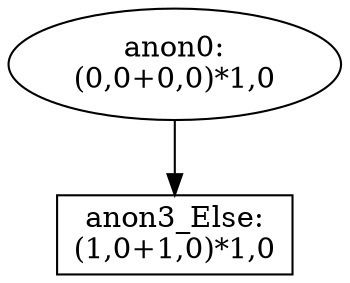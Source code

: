 digraph G {
n0 -> n1;
n0 [label="anon0:\n(0,0+0,0)*1,0"];
n1 [label="anon3_Else:\n(1,0+1,0)*1,0",shape=box];
}
